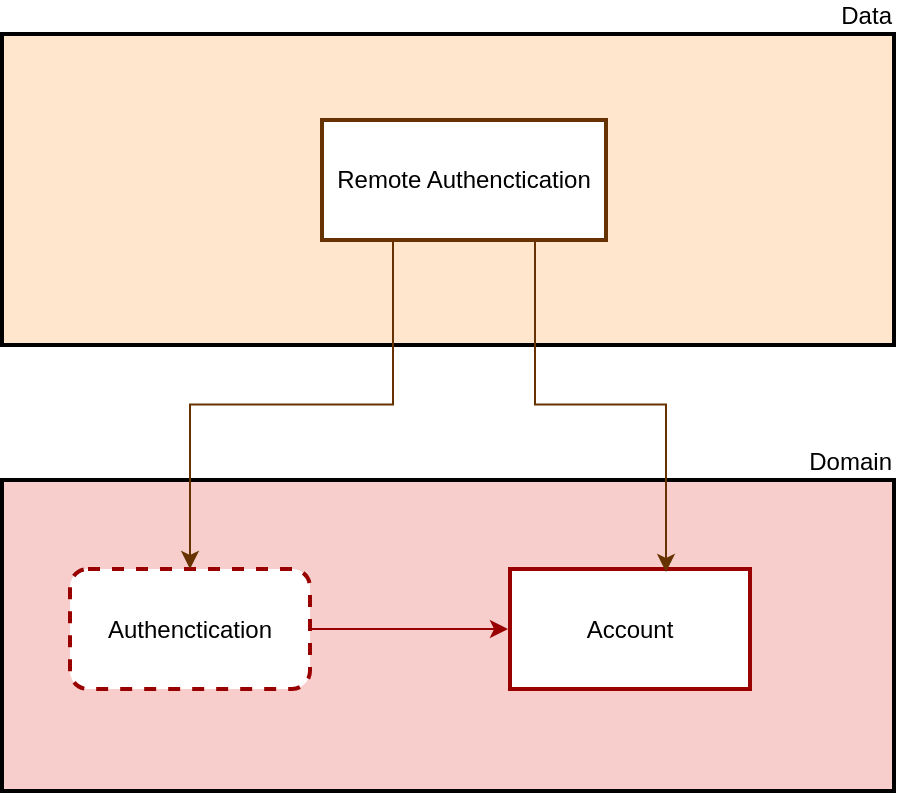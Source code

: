 <mxfile version="14.7.7" type="github">
  <diagram id="ExJXHOA_togmI1vWCyRJ" name="Page-1">
    <mxGraphModel dx="480" dy="609" grid="0" gridSize="10" guides="1" tooltips="1" connect="1" arrows="1" fold="1" page="1" pageScale="1" pageWidth="827" pageHeight="1169" background="none" math="0" shadow="0">
      <root>
        <mxCell id="0" />
        <mxCell id="1" parent="0" />
        <mxCell id="WsZb8QZFu8ekhgZ04iRh-14" value="Domain" style="verticalLabelPosition=top;verticalAlign=bottom;html=1;shape=mxgraph.basic.rect;fillColor2=none;strokeWidth=2;size=20;indent=5;fillColor=#f8cecc;align=right;labelPosition=center;" vertex="1" parent="1">
          <mxGeometry x="76" y="258" width="446" height="155.5" as="geometry" />
        </mxCell>
        <mxCell id="WsZb8QZFu8ekhgZ04iRh-1" value="Authenctication" style="whiteSpace=wrap;html=1;dashed=1;glass=0;strokeWidth=2;perimeterSpacing=0;labelBorderColor=none;labelBackgroundColor=none;strokeColor=#990000;rounded=1;" vertex="1" parent="1">
          <mxGeometry x="110" y="302.5" width="120" height="60" as="geometry" />
        </mxCell>
        <mxCell id="WsZb8QZFu8ekhgZ04iRh-3" value="Account" style="whiteSpace=wrap;html=1;glass=0;strokeWidth=2;perimeterSpacing=0;labelBorderColor=none;labelBackgroundColor=none;strokeColor=#990000;" vertex="1" parent="1">
          <mxGeometry x="330" y="302.5" width="120" height="60" as="geometry" />
        </mxCell>
        <mxCell id="WsZb8QZFu8ekhgZ04iRh-6" value="" style="endArrow=classic;html=1;exitX=1;exitY=0.5;exitDx=0;exitDy=0;strokeColor=#990000;" edge="1" parent="1" source="WsZb8QZFu8ekhgZ04iRh-1">
          <mxGeometry width="50" height="50" relative="1" as="geometry">
            <mxPoint x="270" y="432.5" as="sourcePoint" />
            <mxPoint x="329" y="332.5" as="targetPoint" />
          </mxGeometry>
        </mxCell>
        <mxCell id="WsZb8QZFu8ekhgZ04iRh-15" value="Data" style="verticalLabelPosition=top;verticalAlign=bottom;html=1;shape=mxgraph.basic.rect;fillColor2=none;strokeWidth=2;size=20;indent=5;align=right;labelPosition=center;fillColor=#FFE6CC;" vertex="1" parent="1">
          <mxGeometry x="76" y="35" width="446" height="155.5" as="geometry" />
        </mxCell>
        <mxCell id="WsZb8QZFu8ekhgZ04iRh-26" style="edgeStyle=orthogonalEdgeStyle;rounded=0;orthogonalLoop=1;jettySize=auto;html=1;exitX=0.25;exitY=1;exitDx=0;exitDy=0;entryX=0.5;entryY=0;entryDx=0;entryDy=0;strokeColor=#663300;" edge="1" parent="1" source="WsZb8QZFu8ekhgZ04iRh-16" target="WsZb8QZFu8ekhgZ04iRh-1">
          <mxGeometry relative="1" as="geometry" />
        </mxCell>
        <mxCell id="WsZb8QZFu8ekhgZ04iRh-27" style="edgeStyle=orthogonalEdgeStyle;rounded=0;orthogonalLoop=1;jettySize=auto;html=1;exitX=0.75;exitY=1;exitDx=0;exitDy=0;entryX=0.65;entryY=0.025;entryDx=0;entryDy=0;entryPerimeter=0;strokeColor=#663300;" edge="1" parent="1" source="WsZb8QZFu8ekhgZ04iRh-16" target="WsZb8QZFu8ekhgZ04iRh-3">
          <mxGeometry relative="1" as="geometry" />
        </mxCell>
        <mxCell id="WsZb8QZFu8ekhgZ04iRh-16" value="Remote Authenctication" style="whiteSpace=wrap;html=1;glass=0;strokeWidth=2;perimeterSpacing=0;labelBorderColor=none;labelBackgroundColor=none;rounded=0;strokeColor=#663300;" vertex="1" parent="1">
          <mxGeometry x="236" y="78" width="142" height="60" as="geometry" />
        </mxCell>
      </root>
    </mxGraphModel>
  </diagram>
</mxfile>
